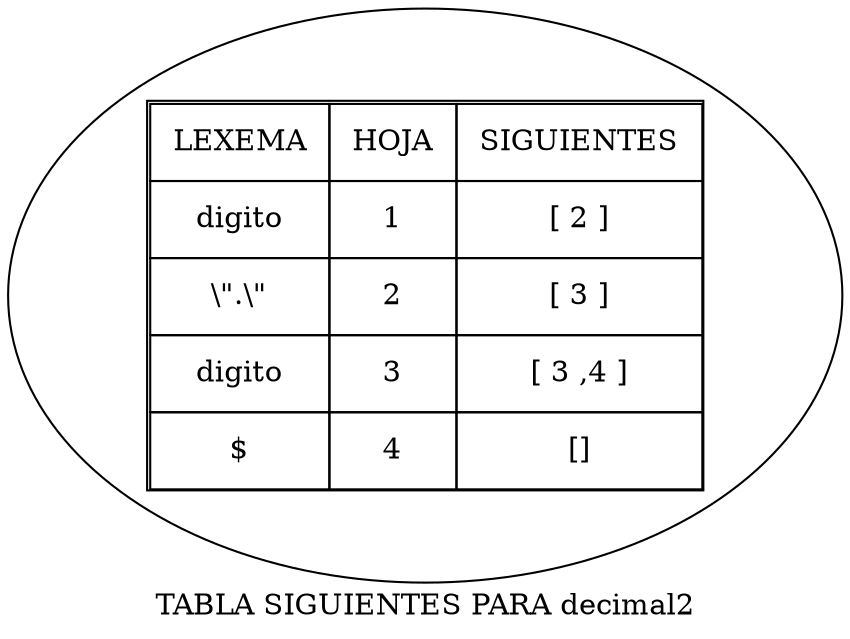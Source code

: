 digraph G {
label = "TABLA SIGUIENTES PARA decimal2"
a0 [label=<
 <TABLE cellspacing="0" cellpadding="10">
<TR>
<TD>LEXEMA</TD>
<TD>HOJA</TD>
<TD>SIGUIENTES</TD>
</TR>
<TR>
<TD>digito</TD>
<TD>1</TD>
<TD>[ 2 ]</TD>
</TR>
<TR>
<TD>\".\"</TD>
<TD>2</TD>
<TD>[ 3 ]</TD>
</TR>
<TR>
<TD>digito</TD>
<TD>3</TD>
<TD>[ 3 ,4 ]</TD>
</TR>
<TR>
<TD>$</TD>
<TD>4</TD>
<TD>[]</TD>
</TR>
</TABLE>>];
}
